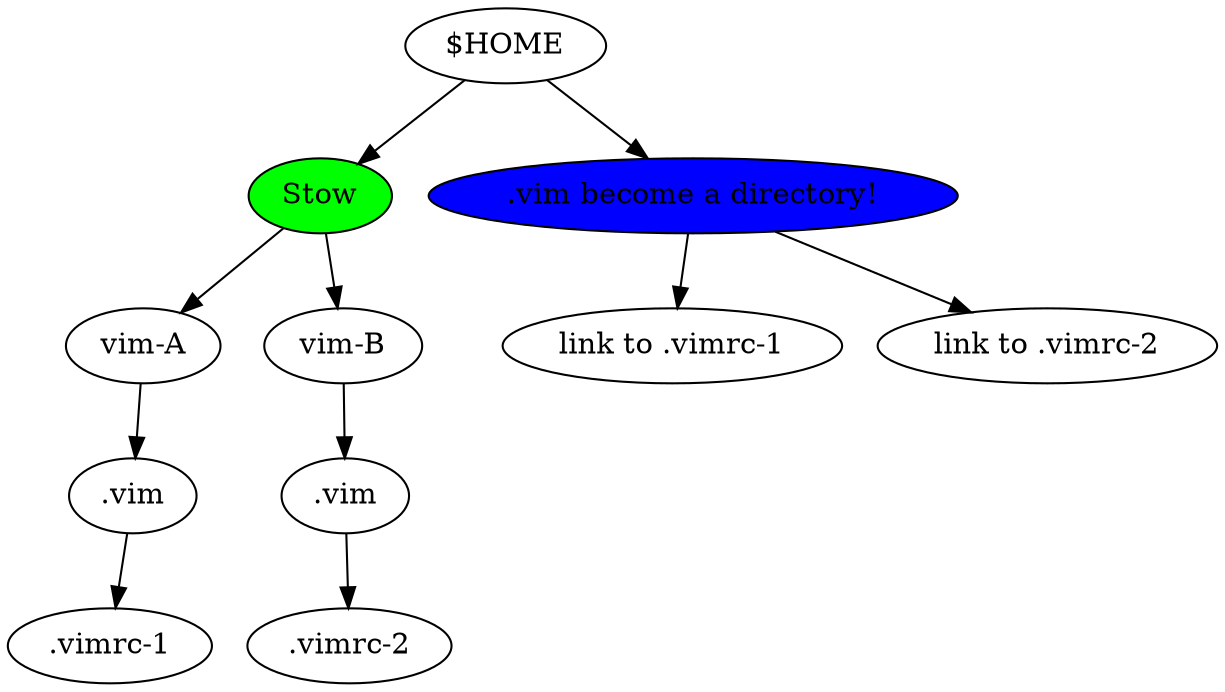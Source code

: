 digraph G{
    "$HOME" -> Stow;
    "$HOME" -> ".vim become a directory!";
    ".vim become a directory!" -> "link to .vimrc-1";
    ".vim become a directory!" -> "link to .vimrc-2";
    Stow -> "vim-A";
    Stow -> "vim-B";
    "vim-A" -> A -> ".vimrc-1";
    "vim-B" -> B -> ".vimrc-2";

    ".vim become a directory!" [style=filled, fillcolor="blue"];
    Stow [style=filled, fillcolor="green"];
    A [label=".vim"];
    B [label=".vim"];
}
